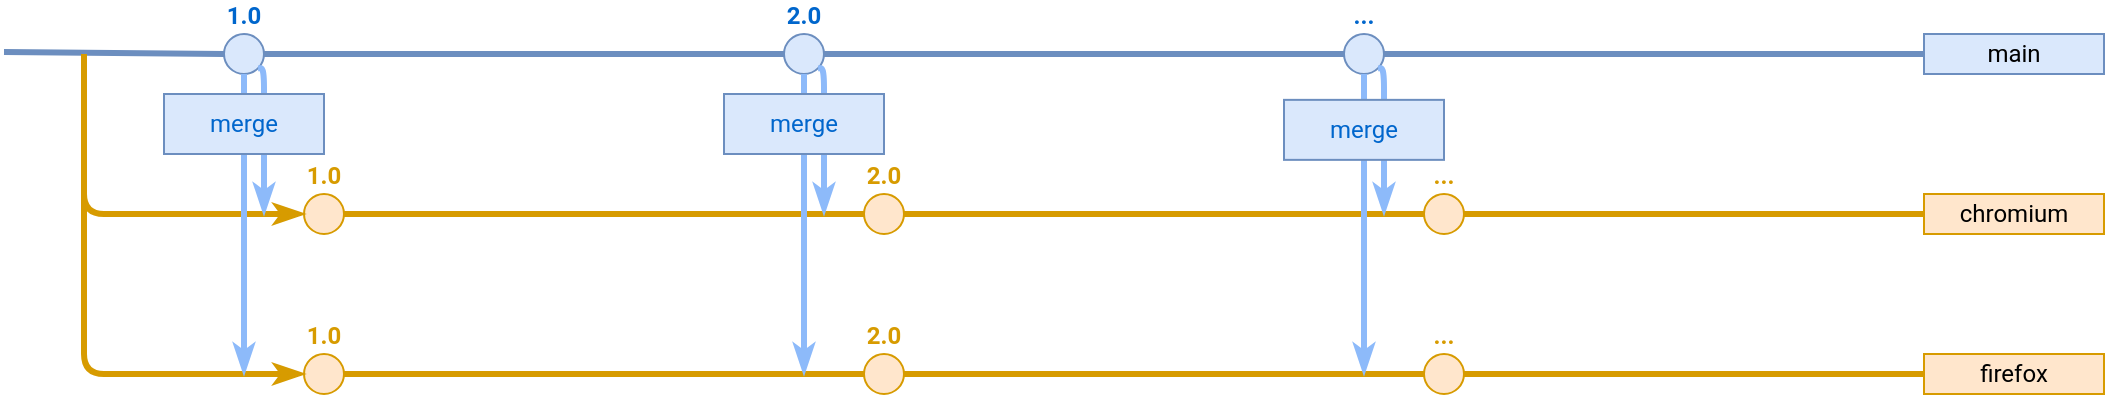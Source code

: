 <mxfile version="16.6.1" type="device"><diagram id="yPxyJZ8AM_hMuL3Unpa9" name="gitflow"><mxGraphModel dx="1566" dy="336" grid="1" gridSize="10" guides="1" tooltips="1" connect="1" arrows="1" fold="1" page="1" pageScale="1" pageWidth="850" pageHeight="1100" math="0" shadow="0"><root><mxCell id="0"/><mxCell id="1" parent="0"/><mxCell id="4" value="1.0" style="ellipse;whiteSpace=wrap;html=1;aspect=fixed;fillColor=#dae8fc;strokeColor=#6c8ebf;fontStyle=1;labelPosition=center;verticalLabelPosition=top;align=center;verticalAlign=bottom;fontColor=#0066CC;fontFamily=Roboto;fontSource=https%3A%2F%2Ffonts.googleapis.com%2Fcss%3Ffamily%3DRoboto;" parent="1" vertex="1"><mxGeometry x="-690" y="30" width="20" height="20" as="geometry"/></mxCell><mxCell id="7" value="main" style="text;html=1;strokeColor=#6c8ebf;fillColor=#dae8fc;align=center;verticalAlign=middle;whiteSpace=wrap;rounded=0;fontFamily=Roboto;fontSource=https%3A%2F%2Ffonts.googleapis.com%2Fcss%3Ffamily%3DRoboto;" parent="1" vertex="1"><mxGeometry x="160" y="30" width="90" height="20" as="geometry"/></mxCell><mxCell id="13" value="" style="endArrow=none;html=1;fillColor=#dae8fc;strokeColor=#6c8ebf;entryX=0;entryY=0.5;entryDx=0;entryDy=0;startArrow=none;strokeWidth=3;fontFamily=Roboto;fontSource=https%3A%2F%2Ffonts.googleapis.com%2Fcss%3Ffamily%3DRoboto;" parent="1" source="Poio84apyCflix9iERfN-177" target="7" edge="1"><mxGeometry width="50" height="50" relative="1" as="geometry"><mxPoint x="-670" y="40" as="sourcePoint"/><mxPoint y="40" as="targetPoint"/></mxGeometry></mxCell><mxCell id="19" style="edgeStyle=orthogonalEdgeStyle;rounded=1;orthogonalLoop=1;jettySize=auto;html=1;fillColor=#f8cecc;strokeColor=#D79B00;endArrow=none;endFill=0;entryX=0;entryY=0.5;entryDx=0;entryDy=0;exitX=1;exitY=0.5;exitDx=0;exitDy=0;strokeWidth=3;fontFamily=Roboto;fontSource=https%3A%2F%2Ffonts.googleapis.com%2Fcss%3Ffamily%3DRoboto;" parent="1" source="Poio84apyCflix9iERfN-184" target="Poio84apyCflix9iERfN-181" edge="1"><mxGeometry relative="1" as="geometry"><Array as="points"/><mxPoint x="-310" y="119.5" as="sourcePoint"/><mxPoint x="-100" y="119.5" as="targetPoint"/></mxGeometry></mxCell><mxCell id="6" value="2.0" style="ellipse;whiteSpace=wrap;html=1;aspect=fixed;fillColor=#dae8fc;strokeColor=#6c8ebf;fontStyle=1;labelPosition=center;verticalLabelPosition=top;align=center;verticalAlign=bottom;fontColor=#0066CC;fontFamily=Roboto;fontSource=https%3A%2F%2Ffonts.googleapis.com%2Fcss%3Ffamily%3DRoboto;" parent="1" vertex="1"><mxGeometry x="-410" y="30" width="20" height="20" as="geometry"/></mxCell><mxCell id="35" value="" style="endArrow=none;html=1;fillColor=#dae8fc;strokeColor=#6c8ebf;strokeWidth=3;fontFamily=Roboto;fontSource=https%3A%2F%2Ffonts.googleapis.com%2Fcss%3Ffamily%3DRoboto;" parent="1" source="4" target="6" edge="1"><mxGeometry width="50" height="50" relative="1" as="geometry"><mxPoint x="-670.0" y="40" as="sourcePoint"/><mxPoint x="-30" y="40" as="targetPoint"/><Array as="points"/></mxGeometry></mxCell><mxCell id="42" value="chromium" style="text;html=1;strokeColor=#d79b00;fillColor=#ffe6cc;align=center;verticalAlign=middle;whiteSpace=wrap;rounded=0;fontSize=12;fontFamily=Roboto;fontSource=https%3A%2F%2Ffonts.googleapis.com%2Fcss%3Ffamily%3DRoboto;" parent="1" vertex="1"><mxGeometry x="160" y="110" width="90" height="20" as="geometry"/></mxCell><mxCell id="Poio84apyCflix9iERfN-177" value="&lt;div&gt;...&lt;/div&gt;" style="ellipse;whiteSpace=wrap;html=1;aspect=fixed;fillColor=#dae8fc;strokeColor=#6c8ebf;fontStyle=1;labelPosition=center;verticalLabelPosition=top;align=center;verticalAlign=bottom;fontColor=#0066CC;fontFamily=Roboto;fontSource=https%3A%2F%2Ffonts.googleapis.com%2Fcss%3Ffamily%3DRoboto;" parent="1" vertex="1"><mxGeometry x="-130" y="30" width="20" height="20" as="geometry"/></mxCell><mxCell id="Poio84apyCflix9iERfN-178" value="" style="endArrow=none;html=1;fillColor=#dae8fc;strokeColor=#6c8ebf;entryX=0;entryY=0.5;entryDx=0;entryDy=0;strokeWidth=3;fontFamily=Roboto;fontSource=https%3A%2F%2Ffonts.googleapis.com%2Fcss%3Ffamily%3DRoboto;" parent="1" source="6" target="Poio84apyCflix9iERfN-177" edge="1"><mxGeometry width="50" height="50" relative="1" as="geometry"><mxPoint x="-390" y="40" as="sourcePoint"/><mxPoint x="-230" y="40" as="targetPoint"/></mxGeometry></mxCell><mxCell id="Poio84apyCflix9iERfN-181" value="..." style="ellipse;whiteSpace=wrap;html=1;aspect=fixed;fillColor=#FFE6CC;strokeColor=#D79B00;fontStyle=1;labelPosition=center;verticalLabelPosition=top;align=center;verticalAlign=bottom;fontColor=#D79B00;fontFamily=Roboto;fontSource=https%3A%2F%2Ffonts.googleapis.com%2Fcss%3Ffamily%3DRoboto;" parent="1" vertex="1"><mxGeometry x="-90" y="110" width="20" height="20" as="geometry"/></mxCell><mxCell id="Poio84apyCflix9iERfN-183" value="1.0" style="ellipse;whiteSpace=wrap;html=1;aspect=fixed;fillColor=#FFE6CC;strokeColor=#D79B00;fontStyle=1;labelPosition=center;verticalLabelPosition=top;align=center;verticalAlign=bottom;fontColor=#D79B00;fontFamily=Roboto;fontSource=https%3A%2F%2Ffonts.googleapis.com%2Fcss%3Ffamily%3DRoboto;" parent="1" vertex="1"><mxGeometry x="-650" y="110" width="20" height="20" as="geometry"/></mxCell><mxCell id="Poio84apyCflix9iERfN-184" value="2.0" style="ellipse;whiteSpace=wrap;html=1;aspect=fixed;fillColor=#FFE6CC;strokeColor=#D79B00;fontStyle=1;labelPosition=center;verticalLabelPosition=top;align=center;verticalAlign=bottom;fontColor=#D79B00;fontFamily=Roboto;fontSource=https%3A%2F%2Ffonts.googleapis.com%2Fcss%3Ffamily%3DRoboto;" parent="1" vertex="1"><mxGeometry x="-370" y="110" width="20" height="20" as="geometry"/></mxCell><mxCell id="Poio84apyCflix9iERfN-185" style="edgeStyle=orthogonalEdgeStyle;rounded=1;orthogonalLoop=1;jettySize=auto;html=1;fillColor=#f8cecc;strokeColor=#D79B00;endArrow=none;endFill=0;entryX=0;entryY=0.5;entryDx=0;entryDy=0;exitX=1;exitY=0.5;exitDx=0;exitDy=0;strokeWidth=3;fontFamily=Roboto;fontSource=https%3A%2F%2Ffonts.googleapis.com%2Fcss%3Ffamily%3DRoboto;" parent="1" source="Poio84apyCflix9iERfN-181" target="42" edge="1"><mxGeometry relative="1" as="geometry"><Array as="points"/><mxPoint x="-180" y="159.58" as="sourcePoint"/><mxPoint x="80" y="159.58" as="targetPoint"/></mxGeometry></mxCell><mxCell id="Poio84apyCflix9iERfN-186" style="edgeStyle=orthogonalEdgeStyle;rounded=1;orthogonalLoop=1;jettySize=auto;html=1;fillColor=#f8cecc;strokeColor=#D79B00;endArrow=none;endFill=0;exitX=1;exitY=0.5;exitDx=0;exitDy=0;entryX=0;entryY=0.5;entryDx=0;entryDy=0;strokeWidth=3;fontFamily=Roboto;fontSource=https%3A%2F%2Ffonts.googleapis.com%2Fcss%3Ffamily%3DRoboto;" parent="1" source="Poio84apyCflix9iERfN-183" target="Poio84apyCflix9iERfN-184" edge="1"><mxGeometry relative="1" as="geometry"><Array as="points"/><mxPoint x="-570" y="150" as="sourcePoint"/><mxPoint x="-400" y="140" as="targetPoint"/></mxGeometry></mxCell><mxCell id="Poio84apyCflix9iERfN-187" style="edgeStyle=orthogonalEdgeStyle;rounded=1;orthogonalLoop=1;jettySize=auto;html=1;fillColor=#f8cecc;strokeColor=#D79B00;endArrow=none;endFill=0;entryX=0;entryY=0.5;entryDx=0;entryDy=0;exitX=1;exitY=0.5;exitDx=0;exitDy=0;strokeWidth=3;fontFamily=Roboto;fontSource=https%3A%2F%2Ffonts.googleapis.com%2Fcss%3Ffamily%3DRoboto;" parent="1" source="Poio84apyCflix9iERfN-191" target="Poio84apyCflix9iERfN-189" edge="1"><mxGeometry relative="1" as="geometry"><Array as="points"/><mxPoint x="-310" y="199.5" as="sourcePoint"/><mxPoint x="-100" y="199.5" as="targetPoint"/></mxGeometry></mxCell><mxCell id="Poio84apyCflix9iERfN-188" value="firefox" style="text;html=1;strokeColor=#d79b00;fillColor=#ffe6cc;align=center;verticalAlign=middle;whiteSpace=wrap;rounded=0;fontSize=12;fontFamily=Roboto;fontSource=https%3A%2F%2Ffonts.googleapis.com%2Fcss%3Ffamily%3DRoboto;" parent="1" vertex="1"><mxGeometry x="160" y="190" width="90" height="20" as="geometry"/></mxCell><mxCell id="Poio84apyCflix9iERfN-189" value="..." style="ellipse;whiteSpace=wrap;html=1;aspect=fixed;fillColor=#FFE6CC;strokeColor=#D79B00;fontStyle=1;labelPosition=center;verticalLabelPosition=top;align=center;verticalAlign=bottom;fontColor=#D79B00;fontFamily=Roboto;fontSource=https%3A%2F%2Ffonts.googleapis.com%2Fcss%3Ffamily%3DRoboto;" parent="1" vertex="1"><mxGeometry x="-90" y="190" width="20" height="20" as="geometry"/></mxCell><mxCell id="Poio84apyCflix9iERfN-190" value="1.0" style="ellipse;whiteSpace=wrap;html=1;aspect=fixed;fillColor=#FFE6CC;strokeColor=#D79B00;fontStyle=1;labelPosition=center;verticalLabelPosition=top;align=center;verticalAlign=bottom;fontColor=#D79B00;fontFamily=Roboto;fontSource=https%3A%2F%2Ffonts.googleapis.com%2Fcss%3Ffamily%3DRoboto;" parent="1" vertex="1"><mxGeometry x="-650" y="190" width="20" height="20" as="geometry"/></mxCell><mxCell id="Poio84apyCflix9iERfN-191" value="2.0" style="ellipse;whiteSpace=wrap;html=1;aspect=fixed;fillColor=#FFE6CC;strokeColor=#D79B00;fontStyle=1;labelPosition=center;verticalLabelPosition=top;align=center;verticalAlign=bottom;fontColor=#D79B00;fontFamily=Roboto;fontSource=https%3A%2F%2Ffonts.googleapis.com%2Fcss%3Ffamily%3DRoboto;" parent="1" vertex="1"><mxGeometry x="-370" y="190" width="20" height="20" as="geometry"/></mxCell><mxCell id="Poio84apyCflix9iERfN-192" style="edgeStyle=orthogonalEdgeStyle;rounded=1;orthogonalLoop=1;jettySize=auto;html=1;fillColor=#f8cecc;strokeColor=#D79B00;endArrow=none;endFill=0;entryX=0;entryY=0.5;entryDx=0;entryDy=0;exitX=1;exitY=0.5;exitDx=0;exitDy=0;strokeWidth=3;fontFamily=Roboto;fontSource=https%3A%2F%2Ffonts.googleapis.com%2Fcss%3Ffamily%3DRoboto;" parent="1" source="Poio84apyCflix9iERfN-189" target="Poio84apyCflix9iERfN-188" edge="1"><mxGeometry relative="1" as="geometry"><Array as="points"/><mxPoint x="-180" y="239.58" as="sourcePoint"/><mxPoint x="80" y="239.58" as="targetPoint"/></mxGeometry></mxCell><mxCell id="Poio84apyCflix9iERfN-193" style="edgeStyle=orthogonalEdgeStyle;rounded=1;orthogonalLoop=1;jettySize=auto;html=1;fillColor=#f8cecc;strokeColor=#D79B00;endArrow=none;endFill=0;exitX=1;exitY=0.5;exitDx=0;exitDy=0;entryX=0;entryY=0.5;entryDx=0;entryDy=0;strokeWidth=3;fontFamily=Roboto;fontSource=https%3A%2F%2Ffonts.googleapis.com%2Fcss%3Ffamily%3DRoboto;" parent="1" source="Poio84apyCflix9iERfN-190" target="Poio84apyCflix9iERfN-191" edge="1"><mxGeometry relative="1" as="geometry"><Array as="points"/><mxPoint x="-570" y="230" as="sourcePoint"/><mxPoint x="-400" y="220" as="targetPoint"/></mxGeometry></mxCell><mxCell id="Poio84apyCflix9iERfN-194" value="" style="endArrow=none;html=1;fillColor=#dae8fc;strokeColor=#6c8ebf;entryX=0;entryY=0.5;entryDx=0;entryDy=0;strokeWidth=3;fontFamily=Roboto;fontSource=https%3A%2F%2Ffonts.googleapis.com%2Fcss%3Ffamily%3DRoboto;" parent="1" target="4" edge="1"><mxGeometry width="50" height="50" relative="1" as="geometry"><mxPoint x="-800" y="39" as="sourcePoint"/><mxPoint x="-730" y="10" as="targetPoint"/><Array as="points"/></mxGeometry></mxCell><mxCell id="Poio84apyCflix9iERfN-195" style="edgeStyle=orthogonalEdgeStyle;rounded=1;orthogonalLoop=1;jettySize=auto;html=1;fillColor=#f8cecc;strokeColor=#D79B00;endArrow=classicThin;endFill=1;entryX=0;entryY=0.5;entryDx=0;entryDy=0;strokeWidth=3;fontFamily=Roboto;fontSource=https%3A%2F%2Ffonts.googleapis.com%2Fcss%3Ffamily%3DRoboto;" parent="1" target="Poio84apyCflix9iERfN-183" edge="1"><mxGeometry relative="1" as="geometry"><Array as="points"><mxPoint x="-760" y="40"/><mxPoint x="-760" y="120"/></Array><mxPoint x="-760" y="40" as="sourcePoint"/><mxPoint x="-740.0" y="119.47" as="targetPoint"/></mxGeometry></mxCell><mxCell id="Poio84apyCflix9iERfN-196" style="edgeStyle=orthogonalEdgeStyle;rounded=1;orthogonalLoop=1;jettySize=auto;html=1;fillColor=#f8cecc;strokeColor=#D79B00;endArrow=classicThin;endFill=1;entryX=0;entryY=0.5;entryDx=0;entryDy=0;strokeWidth=3;fontFamily=Roboto;fontSource=https%3A%2F%2Ffonts.googleapis.com%2Fcss%3Ffamily%3DRoboto;" parent="1" target="Poio84apyCflix9iERfN-190" edge="1"><mxGeometry relative="1" as="geometry"><Array as="points"><mxPoint x="-760" y="200"/></Array><mxPoint x="-760" y="40" as="sourcePoint"/><mxPoint x="-640.0" y="130" as="targetPoint"/></mxGeometry></mxCell><mxCell id="Poio84apyCflix9iERfN-202" style="edgeStyle=orthogonalEdgeStyle;rounded=1;orthogonalLoop=1;jettySize=auto;html=1;fillColor=#f8cecc;strokeColor=#8DBAFA;endArrow=classicThin;endFill=1;exitX=1;exitY=1;exitDx=0;exitDy=0;strokeWidth=3;fontFamily=Roboto;fontSource=https%3A%2F%2Ffonts.googleapis.com%2Fcss%3Ffamily%3DRoboto;" parent="1" source="4" edge="1"><mxGeometry relative="1" as="geometry"><Array as="points"><mxPoint x="-670" y="47"/></Array><mxPoint x="-680" y="50" as="sourcePoint"/><mxPoint x="-670" y="120" as="targetPoint"/></mxGeometry></mxCell><mxCell id="Poio84apyCflix9iERfN-203" style="edgeStyle=orthogonalEdgeStyle;rounded=1;orthogonalLoop=1;jettySize=auto;html=1;fillColor=#f8cecc;strokeColor=#8DBAFA;endArrow=classicThin;endFill=1;exitX=0.5;exitY=1;exitDx=0;exitDy=0;strokeWidth=3;fontFamily=Roboto;fontSource=https%3A%2F%2Ffonts.googleapis.com%2Fcss%3Ffamily%3DRoboto;" parent="1" source="4" edge="1"><mxGeometry relative="1" as="geometry"><Array as="points"><mxPoint x="-680" y="200"/></Array><mxPoint x="-670" y="39.98" as="sourcePoint"/><mxPoint x="-680" y="200" as="targetPoint"/></mxGeometry></mxCell><mxCell id="Poio84apyCflix9iERfN-204" value="&lt;div&gt;merge&lt;/div&gt;" style="text;html=1;strokeColor=#6c8ebf;fillColor=#dae8fc;align=center;verticalAlign=middle;whiteSpace=wrap;rounded=0;fontColor=#0066CC;fontFamily=Roboto;fontSource=https%3A%2F%2Ffonts.googleapis.com%2Fcss%3Ffamily%3DRoboto;" parent="1" vertex="1"><mxGeometry x="-720" y="60" width="80" height="30" as="geometry"/></mxCell><mxCell id="Poio84apyCflix9iERfN-207" style="edgeStyle=orthogonalEdgeStyle;rounded=1;orthogonalLoop=1;jettySize=auto;html=1;fillColor=#f8cecc;strokeColor=#8DBAFA;endArrow=classicThin;endFill=1;exitX=1;exitY=1;exitDx=0;exitDy=0;strokeWidth=3;fontFamily=Roboto;fontSource=https%3A%2F%2Ffonts.googleapis.com%2Fcss%3Ffamily%3DRoboto;" parent="1" source="6" edge="1"><mxGeometry relative="1" as="geometry"><Array as="points"><mxPoint x="-390" y="47"/></Array><mxPoint x="-392.929" y="43.531" as="sourcePoint"/><mxPoint x="-390" y="120" as="targetPoint"/></mxGeometry></mxCell><mxCell id="Poio84apyCflix9iERfN-208" style="edgeStyle=orthogonalEdgeStyle;rounded=1;orthogonalLoop=1;jettySize=auto;html=1;fillColor=#f8cecc;strokeColor=#8DBAFA;endArrow=classicThin;endFill=1;strokeWidth=3;exitX=0.5;exitY=1;exitDx=0;exitDy=0;fontFamily=Roboto;fontSource=https%3A%2F%2Ffonts.googleapis.com%2Fcss%3Ffamily%3DRoboto;" parent="1" source="6" edge="1"><mxGeometry relative="1" as="geometry"><Array as="points"/><mxPoint x="-440" y="60" as="sourcePoint"/><mxPoint x="-400" y="200" as="targetPoint"/></mxGeometry></mxCell><mxCell id="Poio84apyCflix9iERfN-209" value="&lt;div&gt;merge&lt;/div&gt;" style="text;html=1;strokeColor=#6c8ebf;fillColor=#dae8fc;align=center;verticalAlign=middle;whiteSpace=wrap;rounded=0;fontColor=#0066CC;fontFamily=Roboto;fontSource=https%3A%2F%2Ffonts.googleapis.com%2Fcss%3Ffamily%3DRoboto;" parent="1" vertex="1"><mxGeometry x="-440" y="60" width="80" height="30" as="geometry"/></mxCell><mxCell id="Poio84apyCflix9iERfN-210" style="edgeStyle=orthogonalEdgeStyle;rounded=1;orthogonalLoop=1;jettySize=auto;html=1;fillColor=#f8cecc;strokeColor=#8DBAFA;endArrow=classicThin;endFill=1;exitX=1;exitY=1;exitDx=0;exitDy=0;strokeWidth=3;fontFamily=Roboto;fontSource=https%3A%2F%2Ffonts.googleapis.com%2Fcss%3Ffamily%3DRoboto;" parent="1" source="Poio84apyCflix9iERfN-177" edge="1"><mxGeometry relative="1" as="geometry"><Array as="points"><mxPoint x="-110" y="47"/></Array><mxPoint x="-112.929" y="50.001" as="sourcePoint"/><mxPoint x="-110" y="120" as="targetPoint"/></mxGeometry></mxCell><mxCell id="Poio84apyCflix9iERfN-211" style="edgeStyle=orthogonalEdgeStyle;rounded=1;orthogonalLoop=1;jettySize=auto;html=1;fillColor=#f8cecc;strokeColor=#8DBAFA;endArrow=classicThin;endFill=1;strokeWidth=3;exitX=0.5;exitY=1;exitDx=0;exitDy=0;fontFamily=Roboto;fontSource=https%3A%2F%2Ffonts.googleapis.com%2Fcss%3Ffamily%3DRoboto;" parent="1" source="Poio84apyCflix9iERfN-177" edge="1"><mxGeometry relative="1" as="geometry"><Array as="points"><mxPoint x="-120" y="120"/><mxPoint x="-120" y="120"/></Array><mxPoint x="-120" y="52.93" as="sourcePoint"/><mxPoint x="-120" y="200" as="targetPoint"/></mxGeometry></mxCell><mxCell id="Poio84apyCflix9iERfN-212" value="&lt;div&gt;merge&lt;/div&gt;" style="text;html=1;strokeColor=#6c8ebf;fillColor=#dae8fc;align=center;verticalAlign=middle;whiteSpace=wrap;rounded=0;fontColor=#0066CC;fontFamily=Roboto;fontSource=https%3A%2F%2Ffonts.googleapis.com%2Fcss%3Ffamily%3DRoboto;" parent="1" vertex="1"><mxGeometry x="-160" y="62.93" width="80" height="30" as="geometry"/></mxCell></root></mxGraphModel></diagram></mxfile>